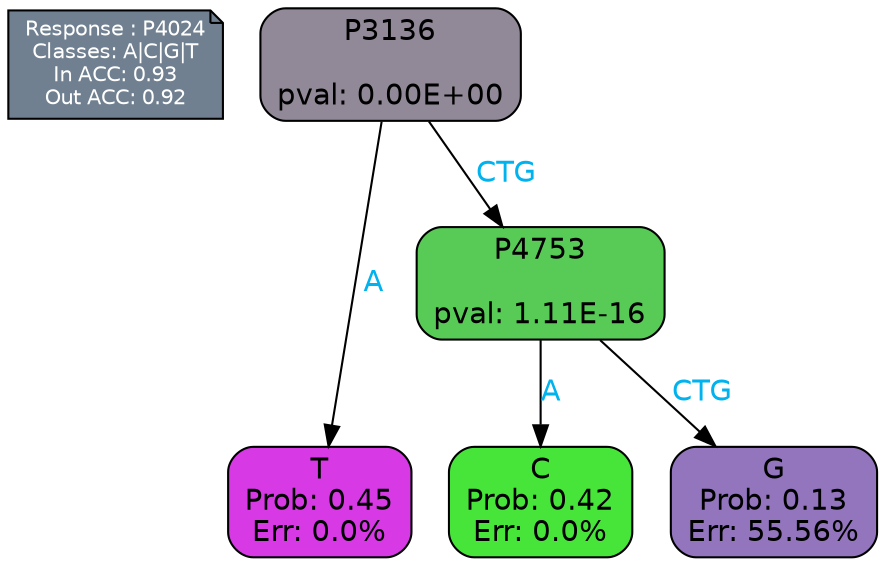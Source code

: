 digraph Tree {
node [shape=box, style="filled, rounded", color="black", fontname=helvetica] ;
graph [ranksep=equally, splines=polylines, bgcolor=transparent, dpi=600] ;
edge [fontname=helvetica] ;
LEGEND [label="Response : P4024
Classes: A|C|G|T
In ACC: 0.93
Out ACC: 0.92
",shape=note,align=left,style=filled,fillcolor="slategray",fontcolor="white",fontsize=10];1 [label="P3136

pval: 0.00E+00", fillcolor="#918997"] ;
2 [label="T
Prob: 0.45
Err: 0.0%", fillcolor="#d739e5"] ;
3 [label="P4753

pval: 1.11E-16", fillcolor="#58cb57"] ;
4 [label="C
Prob: 0.42
Err: 0.0%", fillcolor="#47e539"] ;
5 [label="G
Prob: 0.13
Err: 55.56%", fillcolor="#9375be"] ;
1 -> 2 [label="A",fontcolor=deepskyblue2] ;
1 -> 3 [label="CTG",fontcolor=deepskyblue2] ;
3 -> 4 [label="A",fontcolor=deepskyblue2] ;
3 -> 5 [label="CTG",fontcolor=deepskyblue2] ;
{rank = same; 2;4;5;}{rank = same; LEGEND;1;}}